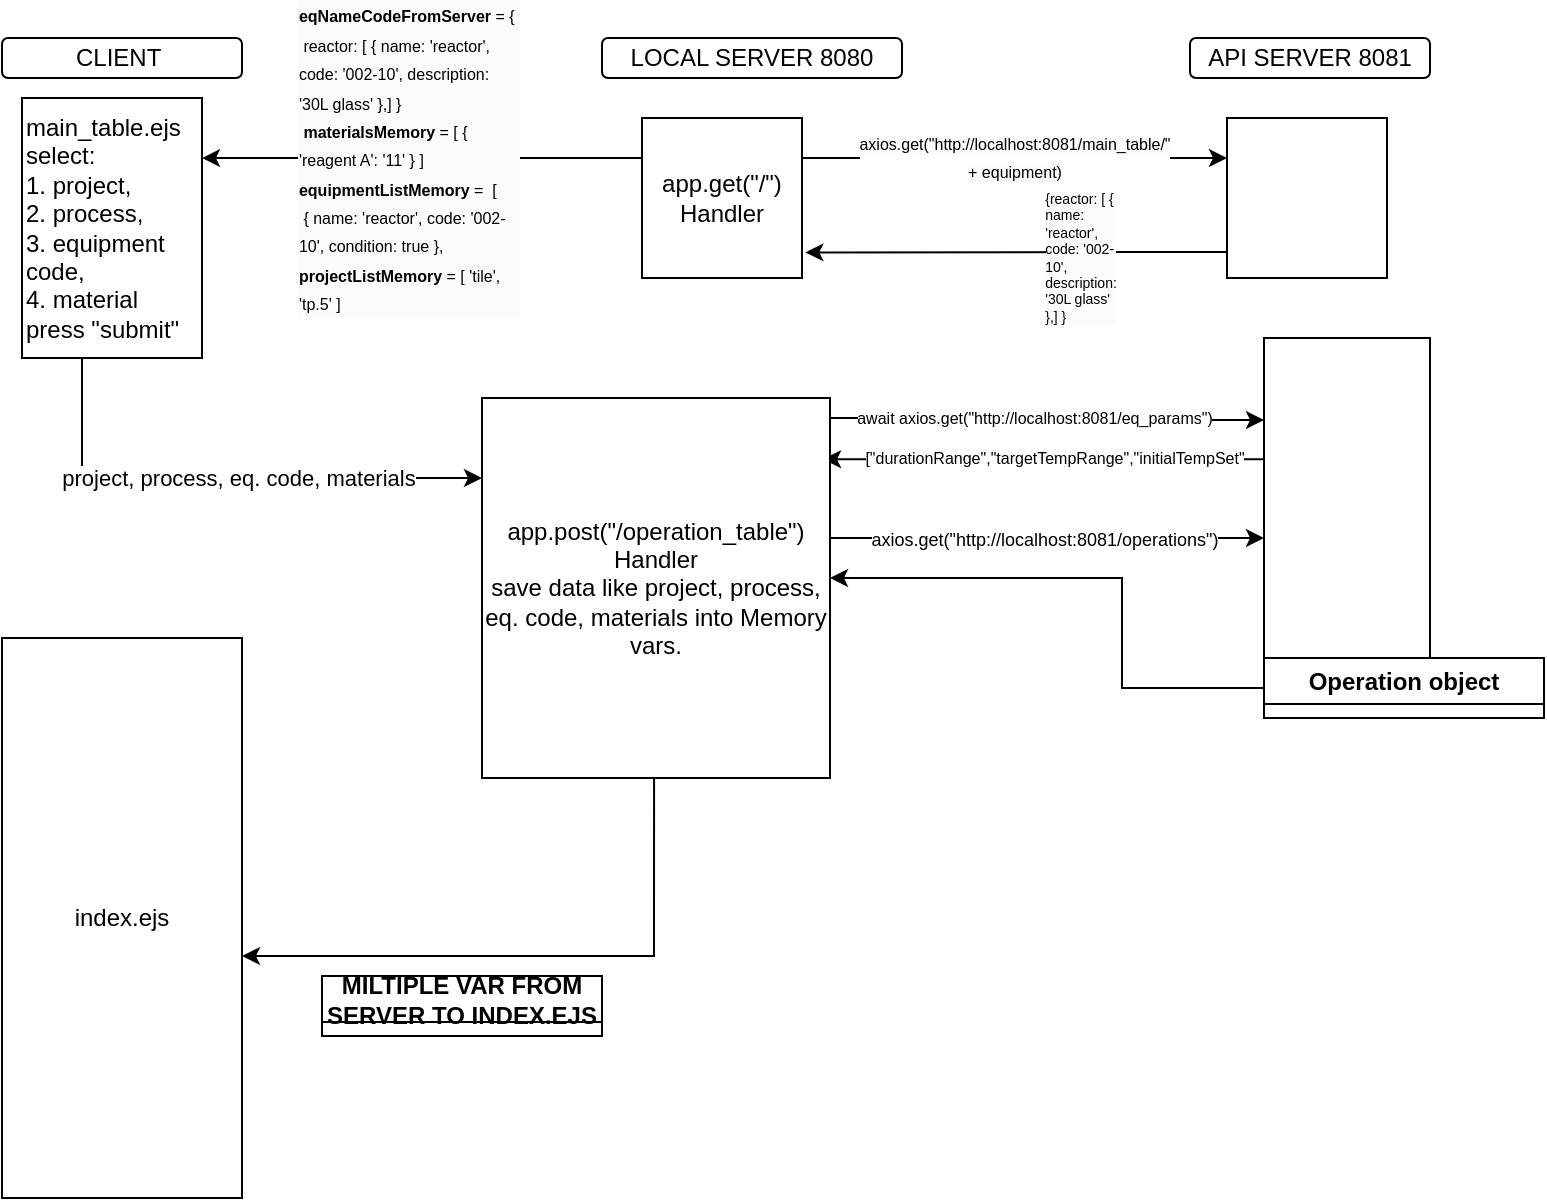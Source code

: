 <mxfile version="24.2.1" type="device">
  <diagram name="Página-1" id="aqd_GnFsYw65R8GQkkjb">
    <mxGraphModel dx="1195" dy="1784" grid="1" gridSize="10" guides="1" tooltips="1" connect="1" arrows="1" fold="1" page="1" pageScale="1" pageWidth="827" pageHeight="1169" math="0" shadow="0">
      <root>
        <mxCell id="0" />
        <mxCell id="1" parent="0" />
        <mxCell id="f2TvDkhVbn70X8v4h5my-24" style="edgeStyle=orthogonalEdgeStyle;rounded=0;orthogonalLoop=1;jettySize=auto;html=1;" edge="1" parent="1" source="f2TvDkhVbn70X8v4h5my-2">
          <mxGeometry relative="1" as="geometry">
            <mxPoint x="190" y="70.034" as="targetPoint" />
            <Array as="points">
              <mxPoint x="300" y="70" />
              <mxPoint x="300" y="70" />
            </Array>
          </mxGeometry>
        </mxCell>
        <mxCell id="f2TvDkhVbn70X8v4h5my-55" value="&lt;div style=&quot;font-size: 12px; text-wrap: wrap; background-color: rgb(251, 251, 251); text-align: left;&quot;&gt;&lt;span style=&quot;background-color: initial; font-size: 8px;&quot;&gt;&lt;b&gt;eqNameCodeFromServer&amp;nbsp;&lt;/b&gt;=&amp;nbsp;&lt;/span&gt;&lt;span style=&quot;font-size: 8px;&quot;&gt;{&lt;/span&gt;&lt;span style=&quot;background-color: initial; font-size: 8px;&quot;&gt;&amp;nbsp; &amp;nbsp;reactor: [&lt;/span&gt;&lt;span style=&quot;background-color: initial; font-size: 8px;&quot;&gt;&amp;nbsp;{ name: &#39;reactor&#39;, code: &#39;002-10&#39;, description: &#39;30L glass&#39; },&lt;/span&gt;&lt;span style=&quot;background-color: initial; font-size: 8px;&quot;&gt;]&lt;/span&gt;&lt;span style=&quot;background-color: initial; font-size: 8px;&quot;&gt;&amp;nbsp;}&lt;/span&gt;&lt;/div&gt;&lt;div style=&quot;font-size: 12px; text-wrap: wrap; background-color: rgb(251, 251, 251); text-align: left;&quot;&gt;&lt;span style=&quot;font-size: 8px;&quot;&gt;&amp;nbsp;&lt;b&gt;materialsMemory&amp;nbsp;&lt;/b&gt;= [ { &#39;reagent A&#39;: &#39;11&#39; } ]&lt;/span&gt;&lt;span style=&quot;background-color: initial; font-size: 8px;&quot;&gt;&lt;br&gt;&lt;/span&gt;&lt;/div&gt;&lt;div style=&quot;font-size: 12px; text-wrap: wrap; background-color: rgb(251, 251, 251);&quot;&gt;&lt;div style=&quot;text-align: left;&quot;&gt;&lt;span style=&quot;font-size: 8px;&quot;&gt;&lt;b&gt;equipmentListMemory&amp;nbsp;&lt;/b&gt;=&amp;nbsp; [&lt;/span&gt;&lt;/div&gt;&lt;div style=&quot;text-align: left;&quot;&gt;&lt;span style=&quot;font-size: 8px;&quot;&gt;&amp;nbsp;{ name: &#39;reactor&#39;, code: &#39;002-10&#39;, condition: true },&lt;/span&gt;&lt;span style=&quot;font-size: 8px; background-color: initial;&quot;&gt;&amp;nbsp;&lt;/span&gt;&lt;/div&gt;&lt;/div&gt;&lt;div style=&quot;font-size: 12px; text-wrap: wrap; background-color: rgb(251, 251, 251); text-align: left;&quot;&gt;&lt;span style=&quot;font-size: 8px;&quot;&gt;&lt;b&gt;projectListMemory&amp;nbsp;&lt;/b&gt;= [ &#39;tile&#39;, &#39;tp.5&#39; ]&lt;/span&gt;&lt;/div&gt;" style="edgeLabel;html=1;align=center;verticalAlign=middle;resizable=0;points=[];" vertex="1" connectable="0" parent="f2TvDkhVbn70X8v4h5my-24">
          <mxGeometry x="0.063" relative="1" as="geometry">
            <mxPoint as="offset" />
          </mxGeometry>
        </mxCell>
        <mxCell id="f2TvDkhVbn70X8v4h5my-26" style="edgeStyle=orthogonalEdgeStyle;rounded=0;orthogonalLoop=1;jettySize=auto;html=1;entryX=0;entryY=0.25;entryDx=0;entryDy=0;" edge="1" parent="1" source="f2TvDkhVbn70X8v4h5my-2" target="f2TvDkhVbn70X8v4h5my-4">
          <mxGeometry relative="1" as="geometry">
            <Array as="points">
              <mxPoint x="540" y="70" />
              <mxPoint x="540" y="70" />
            </Array>
          </mxGeometry>
        </mxCell>
        <mxCell id="f2TvDkhVbn70X8v4h5my-31" value="&lt;span style=&quot;font-size: 8px; text-wrap: wrap; background-color: rgb(251, 251, 251);&quot;&gt;axios.get(&quot;http://localhost:8081/main_table/&quot; + equipment)&lt;/span&gt;" style="edgeLabel;html=1;align=center;verticalAlign=middle;resizable=0;points=[];" vertex="1" connectable="0" parent="f2TvDkhVbn70X8v4h5my-26">
          <mxGeometry x="-0.007" y="1" relative="1" as="geometry">
            <mxPoint as="offset" />
          </mxGeometry>
        </mxCell>
        <mxCell id="f2TvDkhVbn70X8v4h5my-2" value="app.get(&quot;/&quot;) Handler" style="whiteSpace=wrap;html=1;aspect=fixed;" vertex="1" parent="1">
          <mxGeometry x="410" y="50" width="80" height="80" as="geometry" />
        </mxCell>
        <mxCell id="f2TvDkhVbn70X8v4h5my-4" value="" style="whiteSpace=wrap;html=1;aspect=fixed;" vertex="1" parent="1">
          <mxGeometry x="702.5" y="50" width="80" height="80" as="geometry" />
        </mxCell>
        <mxCell id="f2TvDkhVbn70X8v4h5my-5" value="LOCAL SERVER 8080" style="rounded=1;whiteSpace=wrap;html=1;" vertex="1" parent="1">
          <mxGeometry x="390" y="10" width="150" height="20" as="geometry" />
        </mxCell>
        <mxCell id="f2TvDkhVbn70X8v4h5my-6" value="API SERVER 8081" style="rounded=1;whiteSpace=wrap;html=1;" vertex="1" parent="1">
          <mxGeometry x="684" y="10" width="120" height="20" as="geometry" />
        </mxCell>
        <mxCell id="f2TvDkhVbn70X8v4h5my-7" value="CLIENT&amp;nbsp;" style="rounded=1;whiteSpace=wrap;html=1;" vertex="1" parent="1">
          <mxGeometry x="90" y="10" width="120" height="20" as="geometry" />
        </mxCell>
        <mxCell id="f2TvDkhVbn70X8v4h5my-23" style="edgeStyle=orthogonalEdgeStyle;rounded=0;orthogonalLoop=1;jettySize=auto;html=1;" edge="1" parent="1" target="f2TvDkhVbn70X8v4h5my-39">
          <mxGeometry relative="1" as="geometry">
            <mxPoint x="130" y="170" as="sourcePoint" />
            <mxPoint x="395" y="230.034" as="targetPoint" />
            <Array as="points">
              <mxPoint x="130" y="230" />
            </Array>
          </mxGeometry>
        </mxCell>
        <mxCell id="f2TvDkhVbn70X8v4h5my-43" value="project, process, eq. code, materials" style="edgeLabel;html=1;align=center;verticalAlign=middle;resizable=0;points=[];" vertex="1" connectable="0" parent="f2TvDkhVbn70X8v4h5my-23">
          <mxGeometry x="0.057" relative="1" as="geometry">
            <mxPoint as="offset" />
          </mxGeometry>
        </mxCell>
        <mxCell id="f2TvDkhVbn70X8v4h5my-20" value="&lt;div&gt;main_table.ejs&lt;/div&gt;select:&amp;nbsp;&lt;div&gt;1. project,&amp;nbsp;&lt;/div&gt;&lt;div&gt;2. process,&amp;nbsp;&lt;/div&gt;&lt;div&gt;3. equipment code,&amp;nbsp;&lt;/div&gt;&lt;div&gt;4. material&lt;/div&gt;&lt;div&gt;press &quot;submit&quot;&lt;/div&gt;" style="rounded=0;whiteSpace=wrap;html=1;align=left;" vertex="1" parent="1">
          <mxGeometry x="100" y="40" width="90" height="130" as="geometry" />
        </mxCell>
        <mxCell id="f2TvDkhVbn70X8v4h5my-40" style="edgeStyle=orthogonalEdgeStyle;rounded=0;orthogonalLoop=1;jettySize=auto;html=1;entryX=0.98;entryY=0.161;entryDx=0;entryDy=0;entryPerimeter=0;" edge="1" parent="1" source="f2TvDkhVbn70X8v4h5my-44" target="f2TvDkhVbn70X8v4h5my-39">
          <mxGeometry relative="1" as="geometry">
            <mxPoint x="710.0" y="220.003" as="sourcePoint" />
            <mxPoint x="500.0" y="220.02" as="targetPoint" />
            <Array as="points">
              <mxPoint x="613" y="220" />
            </Array>
          </mxGeometry>
        </mxCell>
        <mxCell id="f2TvDkhVbn70X8v4h5my-41" value="&lt;font style=&quot;font-size: 8px;&quot;&gt;[&quot;durationRange&quot;,&quot;targetTempRange&quot;,&quot;initialTempSet&quot;&lt;/font&gt;" style="edgeLabel;html=1;align=center;verticalAlign=middle;resizable=0;points=[];" vertex="1" connectable="0" parent="f2TvDkhVbn70X8v4h5my-40">
          <mxGeometry x="0.101" y="-2" relative="1" as="geometry">
            <mxPoint x="16" as="offset" />
          </mxGeometry>
        </mxCell>
        <mxCell id="f2TvDkhVbn70X8v4h5my-29" style="edgeStyle=orthogonalEdgeStyle;rounded=0;orthogonalLoop=1;jettySize=auto;html=1;" edge="1" parent="1" target="f2TvDkhVbn70X8v4h5my-44">
          <mxGeometry relative="1" as="geometry">
            <mxPoint x="504" y="200.004" as="sourcePoint" />
            <mxPoint x="707" y="200.004" as="targetPoint" />
            <Array as="points">
              <mxPoint x="604" y="201" />
            </Array>
          </mxGeometry>
        </mxCell>
        <mxCell id="f2TvDkhVbn70X8v4h5my-30" value="&lt;font style=&quot;font-size: 8px;&quot;&gt;await axios.get(&quot;http://localhost:8081/eq_params&quot;)&lt;/font&gt;" style="edgeLabel;html=1;align=center;verticalAlign=middle;resizable=0;points=[];" vertex="1" connectable="0" parent="f2TvDkhVbn70X8v4h5my-29">
          <mxGeometry x="-0.056" y="2" relative="1" as="geometry">
            <mxPoint as="offset" />
          </mxGeometry>
        </mxCell>
        <mxCell id="f2TvDkhVbn70X8v4h5my-34" style="edgeStyle=orthogonalEdgeStyle;rounded=0;orthogonalLoop=1;jettySize=auto;html=1;entryX=1.021;entryY=0.84;entryDx=0;entryDy=0;entryPerimeter=0;" edge="1" parent="1" source="f2TvDkhVbn70X8v4h5my-4" target="f2TvDkhVbn70X8v4h5my-2">
          <mxGeometry relative="1" as="geometry">
            <Array as="points">
              <mxPoint x="650" y="117" />
              <mxPoint x="650" y="117" />
            </Array>
          </mxGeometry>
        </mxCell>
        <mxCell id="f2TvDkhVbn70X8v4h5my-46" value="&lt;div style=&quot;text-wrap: wrap; background-color: rgb(251, 251, 251); text-align: left; font-size: 7px; line-height: 120%;&quot;&gt;&lt;span style=&quot;&quot;&gt;{&lt;/span&gt;&lt;span style=&quot;&quot;&gt;reactor: [&lt;/span&gt;&lt;span style=&quot;background-color: initial;&quot;&gt;&amp;nbsp;{ name: &#39;reactor&#39;, code: &#39;002-10&#39;, description: &#39;30L glass&#39; },&lt;/span&gt;&lt;span style=&quot;background-color: initial;&quot;&gt;]&lt;/span&gt;&lt;span style=&quot;background-color: initial;&quot;&gt;&amp;nbsp;}&lt;/span&gt;&lt;/div&gt;" style="edgeLabel;html=1;align=center;verticalAlign=middle;resizable=0;points=[];" vertex="1" connectable="0" parent="f2TvDkhVbn70X8v4h5my-34">
          <mxGeometry x="0.577" y="-3" relative="1" as="geometry">
            <mxPoint x="92" y="6" as="offset" />
          </mxGeometry>
        </mxCell>
        <mxCell id="f2TvDkhVbn70X8v4h5my-56" style="edgeStyle=orthogonalEdgeStyle;rounded=0;orthogonalLoop=1;jettySize=auto;html=1;" edge="1" parent="1" source="f2TvDkhVbn70X8v4h5my-39" target="f2TvDkhVbn70X8v4h5my-44">
          <mxGeometry relative="1" as="geometry">
            <Array as="points">
              <mxPoint x="600" y="260" />
              <mxPoint x="600" y="260" />
            </Array>
          </mxGeometry>
        </mxCell>
        <mxCell id="f2TvDkhVbn70X8v4h5my-63" value="&lt;font style=&quot;font-size: 9px;&quot;&gt;axios.get(&quot;http://localhost:8081/operations&quot;)&lt;/font&gt;" style="edgeLabel;html=1;align=center;verticalAlign=middle;resizable=0;points=[];" vertex="1" connectable="0" parent="f2TvDkhVbn70X8v4h5my-56">
          <mxGeometry x="-0.019" relative="1" as="geometry">
            <mxPoint as="offset" />
          </mxGeometry>
        </mxCell>
        <mxCell id="f2TvDkhVbn70X8v4h5my-39" value="app.post(&quot;/operation_table&quot;) Handler&lt;div&gt;save data like project, process, eq. code, materials into Memory vars.&lt;/div&gt;" style="rounded=0;whiteSpace=wrap;html=1;" vertex="1" parent="1">
          <mxGeometry x="330" y="190" width="174" height="190" as="geometry" />
        </mxCell>
        <mxCell id="f2TvDkhVbn70X8v4h5my-44" value="" style="rounded=0;whiteSpace=wrap;html=1;" vertex="1" parent="1">
          <mxGeometry x="721" y="160" width="83" height="160" as="geometry" />
        </mxCell>
        <mxCell id="f2TvDkhVbn70X8v4h5my-59" value="Operation object" style="swimlane;whiteSpace=wrap;html=1;" vertex="1" collapsed="1" parent="1">
          <mxGeometry x="721" y="320" width="140" height="30" as="geometry">
            <mxRectangle x="910" y="230" width="240" height="490" as="alternateBounds" />
          </mxGeometry>
        </mxCell>
        <mxCell id="f2TvDkhVbn70X8v4h5my-60" value="&lt;div&gt;[&lt;/div&gt;&lt;div&gt;&amp;nbsp; {&lt;/div&gt;&lt;div&gt;&amp;nbsp; &amp;nbsp; project: &#39;tile&#39;,&lt;/div&gt;&lt;div&gt;&amp;nbsp; &amp;nbsp; TP: &#39;tp.5&#39;,&lt;/div&gt;&lt;div&gt;&amp;nbsp; &amp;nbsp; number: &#39;8&#39;,&lt;/div&gt;&lt;div&gt;&amp;nbsp; &amp;nbsp; mainEquipmentType: &#39;reactor&#39;,&lt;/div&gt;&lt;div&gt;&amp;nbsp; &amp;nbsp; typicalActivity: {&lt;/div&gt;&lt;div&gt;&amp;nbsp; &amp;nbsp; &amp;nbsp; operationType: &#39;reaction_hold_time&#39;,&lt;/div&gt;&lt;div&gt;&amp;nbsp; &amp;nbsp; &amp;nbsp; content: &#39;Hold time....&#39;,&lt;/div&gt;&lt;div&gt;&amp;nbsp; &amp;nbsp; &amp;nbsp; other: &#39;Actual&amp;nbsp; ..... °C&#39;,&lt;/div&gt;&lt;div&gt;&amp;nbsp; &amp;nbsp; &amp;nbsp; durationRange: &#39;20-30min&#39;,&lt;/div&gt;&lt;div&gt;&amp;nbsp; &amp;nbsp; &amp;nbsp; targetTempRange: &#39;55-60&#39;,&lt;/div&gt;&lt;div&gt;&amp;nbsp; &amp;nbsp; &amp;nbsp; initialTempSet: null,&lt;/div&gt;&lt;div&gt;&amp;nbsp; &amp;nbsp; &amp;nbsp; finalTempSet: null,&lt;/div&gt;&lt;div&gt;&amp;nbsp; &amp;nbsp; &amp;nbsp; processTemp: null,&lt;/div&gt;&lt;div&gt;&amp;nbsp; &amp;nbsp; &amp;nbsp; rpmRange: &#39;200-240&#39;,&lt;/div&gt;&lt;div&gt;&amp;nbsp; &amp;nbsp; &amp;nbsp; flowRange: [],&lt;/div&gt;&lt;div&gt;&amp;nbsp; &amp;nbsp; &amp;nbsp; ppumpSetRange: [],&lt;/div&gt;&lt;div&gt;&amp;nbsp; &amp;nbsp; &amp;nbsp; vpumpTorrProcess: null,&lt;/div&gt;&lt;div&gt;&amp;nbsp; &amp;nbsp; &amp;nbsp; vpumpTorrRange: [],&lt;/div&gt;&lt;div&gt;&amp;nbsp; &amp;nbsp; &amp;nbsp; additionalEquipment: []&lt;/div&gt;&lt;div&gt;&amp;nbsp; &amp;nbsp; },&lt;/div&gt;&lt;div&gt;&amp;nbsp; &amp;nbsp; materialIn: [],&lt;/div&gt;&lt;div&gt;&amp;nbsp; &amp;nbsp; materialOut: [],&lt;/div&gt;&lt;div&gt;&amp;nbsp; &amp;nbsp; wastes: []&lt;/div&gt;&lt;div&gt;&amp;nbsp; }&lt;/div&gt;&lt;div&gt;]&lt;/div&gt;" style="text;html=1;align=left;verticalAlign=middle;resizable=0;points=[];autosize=1;strokeColor=none;fillColor=none;" vertex="1" parent="f2TvDkhVbn70X8v4h5my-59">
          <mxGeometry y="40" width="240" height="400" as="geometry" />
        </mxCell>
        <mxCell id="f2TvDkhVbn70X8v4h5my-62" style="edgeStyle=orthogonalEdgeStyle;rounded=0;orthogonalLoop=1;jettySize=auto;html=1;" edge="1" parent="1" source="f2TvDkhVbn70X8v4h5my-60" target="f2TvDkhVbn70X8v4h5my-39">
          <mxGeometry relative="1" as="geometry">
            <Array as="points">
              <mxPoint x="650" y="335" />
              <mxPoint x="650" y="280" />
            </Array>
          </mxGeometry>
        </mxCell>
        <mxCell id="f2TvDkhVbn70X8v4h5my-64" value="index.ejs" style="rounded=0;whiteSpace=wrap;html=1;" vertex="1" parent="1">
          <mxGeometry x="90" y="310" width="120" height="280" as="geometry" />
        </mxCell>
        <mxCell id="f2TvDkhVbn70X8v4h5my-65" style="edgeStyle=orthogonalEdgeStyle;rounded=0;orthogonalLoop=1;jettySize=auto;html=1;" edge="1" parent="1" target="f2TvDkhVbn70X8v4h5my-64">
          <mxGeometry relative="1" as="geometry">
            <mxPoint x="416.04" y="380" as="sourcePoint" />
            <mxPoint x="200.0" y="469.04" as="targetPoint" />
            <Array as="points">
              <mxPoint x="416" y="469" />
            </Array>
          </mxGeometry>
        </mxCell>
        <mxCell id="f2TvDkhVbn70X8v4h5my-68" value="MILTIPLE VAR FROM SERVER TO INDEX.EJS" style="swimlane;whiteSpace=wrap;html=1;" vertex="1" collapsed="1" parent="1">
          <mxGeometry x="250" y="479" width="140" height="30" as="geometry">
            <mxRectangle x="250" y="479" width="300" height="690" as="alternateBounds" />
          </mxGeometry>
        </mxCell>
        <mxCell id="f2TvDkhVbn70X8v4h5my-69" value="&lt;div&gt;Equipment Types: [&lt;/div&gt;&lt;div&gt;&amp;nbsp; { name: &#39;reactor&#39; }&lt;/div&gt;&lt;div&gt;]&lt;/div&gt;&lt;div&gt;----------------------------------------&lt;/div&gt;&lt;div&gt;Equipment List Memory: [&lt;/div&gt;&lt;div&gt;&amp;nbsp; { name: &#39;reactor&#39;, code: &#39;002-11&#39;, condition: true }&lt;/div&gt;&lt;div&gt;]&lt;/div&gt;&lt;div&gt;----------------------------------------&lt;/div&gt;&lt;div&gt;Materials Memory: [ { &#39;REAGENT A&#39;: &#39;2&#39; } ]&lt;/div&gt;&lt;div&gt;----------------------------------------&lt;/div&gt;&lt;div&gt;Parameters for Operations: [&quot;durationRange&quot;]&lt;/div&gt;&lt;div&gt;----------------------------------------&lt;/div&gt;&lt;div&gt;Project List Memory: [ &#39;tile&#39;, &#39;tp.5&#39; ]&lt;/div&gt;&lt;div&gt;----------------------------------------&lt;/div&gt;&lt;div&gt;Operations From Server: [&lt;/div&gt;&lt;div&gt;&amp;nbsp; {&lt;/div&gt;&lt;div&gt;&amp;nbsp; &amp;nbsp; project: &#39;tile&#39;,&lt;/div&gt;&lt;div&gt;&amp;nbsp; &amp;nbsp; TP: &#39;tp.5&#39;,&lt;/div&gt;&lt;div&gt;&amp;nbsp; &amp;nbsp; number: &#39;8&#39;,&lt;/div&gt;&lt;div&gt;&amp;nbsp; &amp;nbsp; mainEquipmentType: &#39;reactor&#39;,&lt;/div&gt;&lt;div&gt;&amp;nbsp; &amp;nbsp; typicalActivity: {&lt;/div&gt;&lt;div&gt;&amp;nbsp; &amp;nbsp; &amp;nbsp; operationType: &#39;reaction_hold_time&#39;,&lt;/div&gt;&lt;div&gt;&amp;nbsp; &amp;nbsp; &amp;nbsp; content: &#39;Hold time:&#39;,&lt;/div&gt;&lt;div&gt;&amp;nbsp; &amp;nbsp; &amp;nbsp; other: &#39;Actual: ..... °C&#39;,&lt;/div&gt;&lt;div&gt;&amp;nbsp; &amp;nbsp; &amp;nbsp; durationRange: &#39;20-30min&#39;,&lt;/div&gt;&lt;div&gt;&amp;nbsp; &amp;nbsp; &amp;nbsp; targetTempRange: &#39;55-60&#39;,&lt;/div&gt;&lt;div&gt;&amp;nbsp; &amp;nbsp; &amp;nbsp; initialTempSet: null,&lt;/div&gt;&lt;div&gt;&amp;nbsp; &amp;nbsp; &amp;nbsp; finalTempSet: null,&lt;/div&gt;&lt;div&gt;&amp;nbsp; &amp;nbsp; &amp;nbsp; processTemp: null,&lt;/div&gt;&lt;div&gt;&amp;nbsp; &amp;nbsp; &amp;nbsp; rpmRange: &#39;200-240&#39;,&lt;/div&gt;&lt;div&gt;&amp;nbsp; &amp;nbsp; &amp;nbsp; flowRange: [],&lt;/div&gt;&lt;div&gt;&amp;nbsp; &amp;nbsp; &amp;nbsp; ppumpSetRange: [],&lt;/div&gt;&lt;div&gt;&amp;nbsp; &amp;nbsp; &amp;nbsp; vpumpTorrProcess: null,&lt;/div&gt;&lt;div&gt;&amp;nbsp; &amp;nbsp; &amp;nbsp; vpumpTorrRange: [],&lt;/div&gt;&lt;div&gt;&amp;nbsp; &amp;nbsp; &amp;nbsp; additionalEquipment: []&lt;/div&gt;&lt;div&gt;&amp;nbsp; &amp;nbsp; },&lt;/div&gt;&lt;div&gt;&amp;nbsp; &amp;nbsp; materialIn: [],&lt;/div&gt;&lt;div&gt;&amp;nbsp; &amp;nbsp; materialOut: [],&lt;/div&gt;&lt;div&gt;&amp;nbsp; &amp;nbsp; wastes: []&lt;/div&gt;&lt;div&gt;&amp;nbsp; }&lt;/div&gt;&lt;div&gt;]&lt;/div&gt;&lt;div&gt;----------------------------------------&lt;/div&gt;&lt;div&gt;Last Operation Number: 10&lt;/div&gt;&lt;div&gt;----------------------------------------&lt;/div&gt;" style="text;html=1;align=left;verticalAlign=middle;resizable=0;points=[];autosize=1;strokeColor=none;fillColor=none;" vertex="1" parent="f2TvDkhVbn70X8v4h5my-68">
          <mxGeometry x="10" y="30" width="290" height="650" as="geometry" />
        </mxCell>
      </root>
    </mxGraphModel>
  </diagram>
</mxfile>
